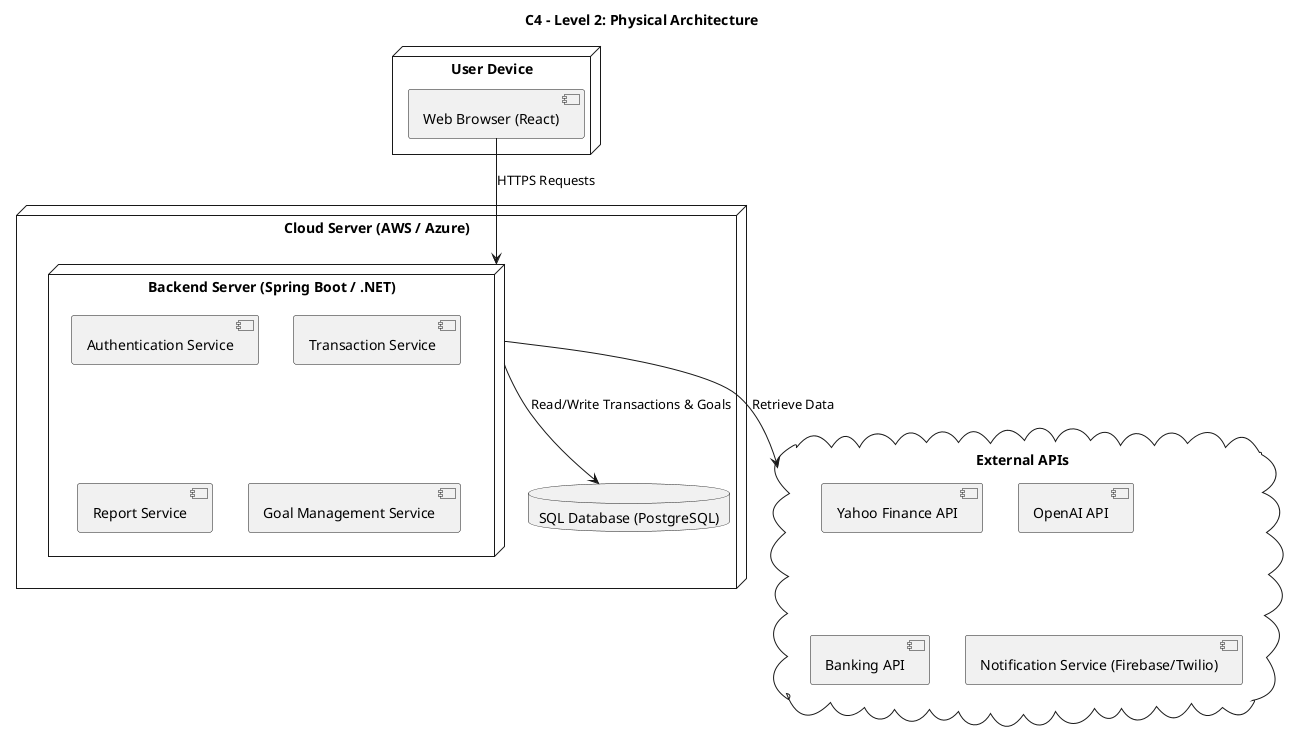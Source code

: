 @startuml
title C4 - Level 2: Physical Architecture

node "User Device" {
    [Web Browser (React)]
}

node "Cloud Server (AWS / Azure)" {
    node "Backend Server (Spring Boot / .NET)" {
        [Authentication Service]
        [Transaction Service]
        [Report Service]
        [Goal Management Service]
    }
    
    database "SQL Database (PostgreSQL)" as DB
}

cloud "External APIs" {
    [Yahoo Finance API]
    [OpenAI API]
    [Banking API]
    [Notification Service (Firebase/Twilio)]
}

' Connections
[Web Browser (React)] --> [Backend Server (Spring Boot / .NET)] : "HTTPS Requests"
[Backend Server (Spring Boot / .NET)] --> DB : "Read/Write Transactions & Goals"
[Backend Server (Spring Boot / .NET)] --> [External APIs] : "Retrieve Data"

@enduml